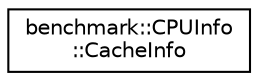 digraph "Graphical Class Hierarchy"
{
 // LATEX_PDF_SIZE
  edge [fontname="Helvetica",fontsize="10",labelfontname="Helvetica",labelfontsize="10"];
  node [fontname="Helvetica",fontsize="10",shape=record];
  rankdir="LR";
  Node0 [label="benchmark::CPUInfo\l::CacheInfo",height=0.2,width=0.4,color="black", fillcolor="white", style="filled",URL="$structbenchmark_1_1CPUInfo_1_1CacheInfo.html",tooltip=" "];
}
